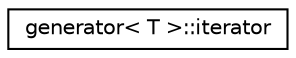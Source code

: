 digraph "Graphical Class Hierarchy"
{
 // LATEX_PDF_SIZE
  edge [fontname="Helvetica",fontsize="10",labelfontname="Helvetica",labelfontsize="10"];
  node [fontname="Helvetica",fontsize="10",shape=record];
  rankdir="LR";
  Node0 [label="generator\< T \>::iterator",height=0.2,width=0.4,color="black", fillcolor="white", style="filled",URL="$classgenerator_1_1iterator.html",tooltip=" "];
}
